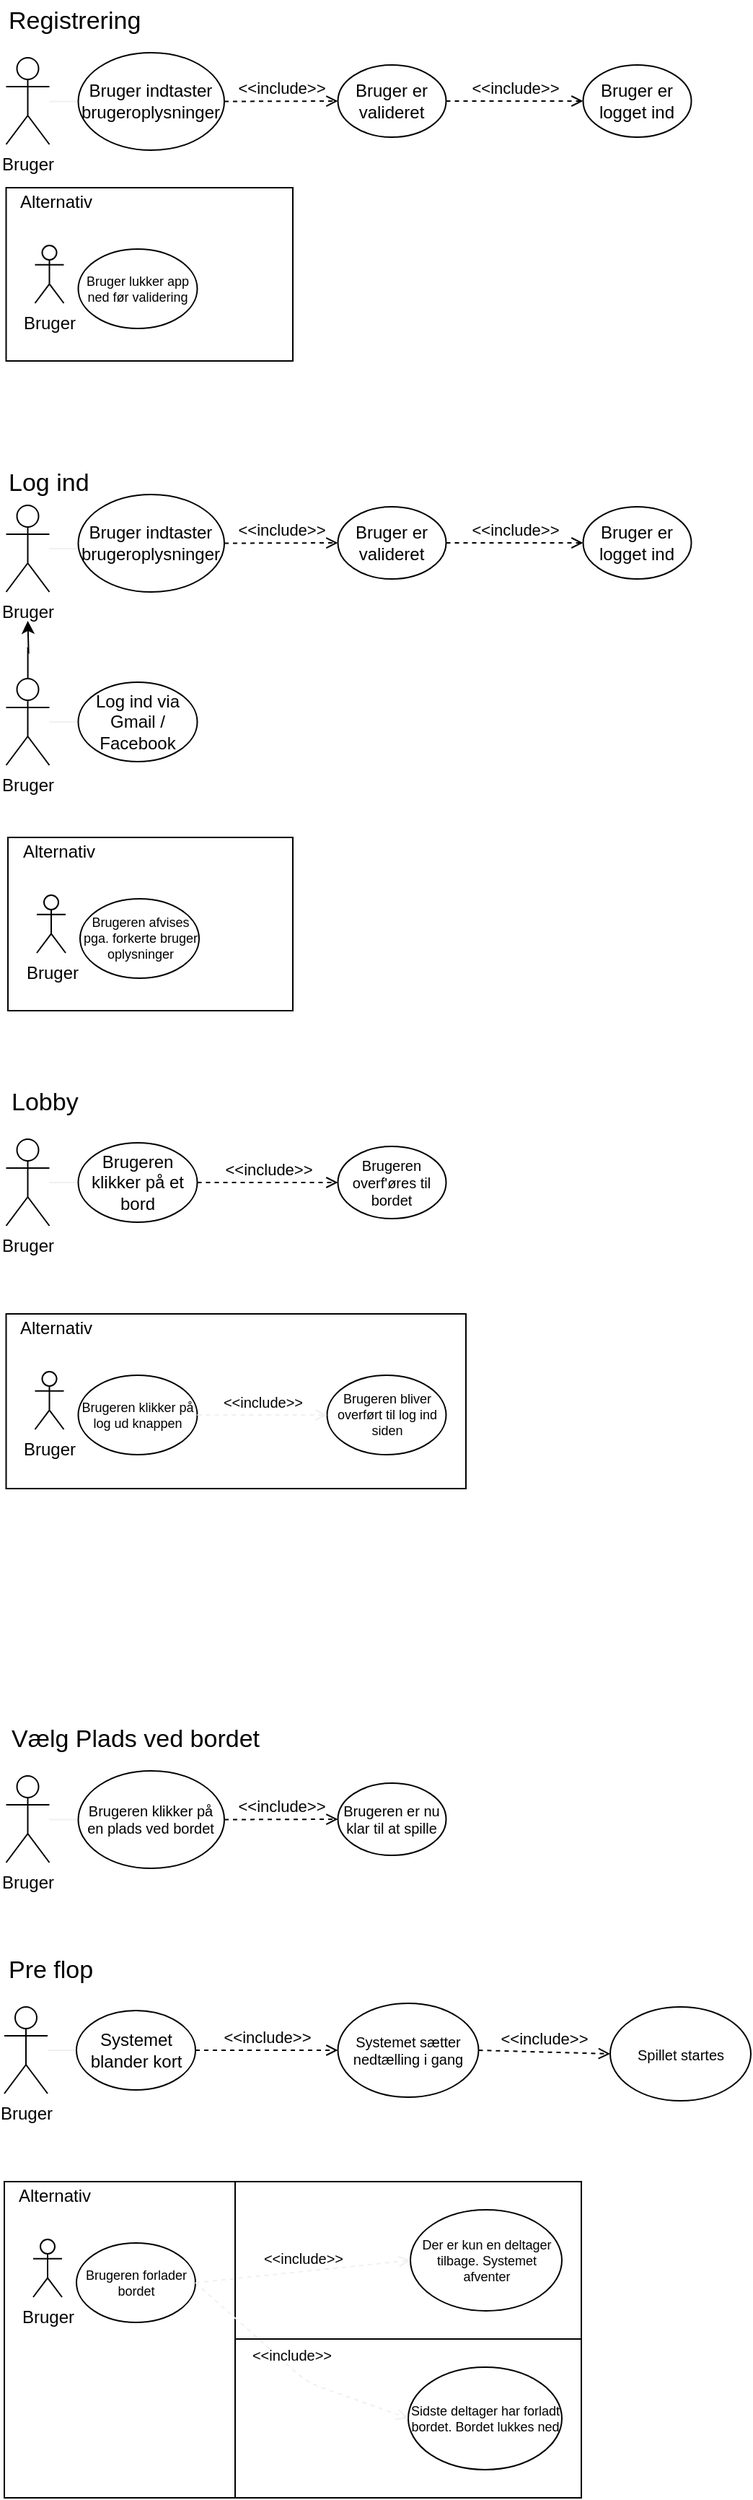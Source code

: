 <mxfile version="13.9.9" type="device"><diagram id="nXhcNZrQq1M1uD5povXW" name="Page-1"><mxGraphModel dx="677" dy="391" grid="1" gridSize="10" guides="1" tooltips="1" connect="1" arrows="1" fold="1" page="1" pageScale="1" pageWidth="827" pageHeight="1169" math="0" shadow="0"><root><mxCell id="0"/><mxCell id="1" parent="0"/><mxCell id="LNvytNpk7kZyI1cy2T5B-94" value="" style="rounded=0;whiteSpace=wrap;html=1;align=center;arcSize=6;" vertex="1" parent="1"><mxGeometry x="240" y="1630" width="240" height="110" as="geometry"/></mxCell><mxCell id="LNvytNpk7kZyI1cy2T5B-92" value="" style="rounded=0;whiteSpace=wrap;html=1;align=center;arcSize=6;" vertex="1" parent="1"><mxGeometry x="240" y="1521" width="240" height="109" as="geometry"/></mxCell><mxCell id="LNvytNpk7kZyI1cy2T5B-1" value="Bruger" style="shape=umlActor;verticalLabelPosition=bottom;verticalAlign=top;html=1;outlineConnect=0;" vertex="1" parent="1"><mxGeometry x="81.25" y="50" width="30" height="60" as="geometry"/></mxCell><mxCell id="LNvytNpk7kZyI1cy2T5B-25" style="edgeStyle=orthogonalEdgeStyle;rounded=0;orthogonalLoop=1;jettySize=auto;html=1;endArrow=none;endFill=0;strokeColor=#f0f0f0;fontSize=9;" edge="1" parent="1" source="LNvytNpk7kZyI1cy2T5B-2" target="LNvytNpk7kZyI1cy2T5B-1"><mxGeometry relative="1" as="geometry"/></mxCell><mxCell id="LNvytNpk7kZyI1cy2T5B-2" value="Bruger indtaster brugeroplysninger" style="ellipse;whiteSpace=wrap;html=1;" vertex="1" parent="1"><mxGeometry x="131.25" y="46.5" width="101.25" height="67.5" as="geometry"/></mxCell><mxCell id="LNvytNpk7kZyI1cy2T5B-3" value="Bruger er valideret" style="ellipse;whiteSpace=wrap;html=1;" vertex="1" parent="1"><mxGeometry x="311.25" y="55" width="75" height="50" as="geometry"/></mxCell><mxCell id="LNvytNpk7kZyI1cy2T5B-4" value="&amp;lt;&amp;lt;include&amp;gt;&amp;gt;" style="edgeStyle=none;html=1;endArrow=open;verticalAlign=bottom;dashed=1;labelBackgroundColor=none;exitX=1;exitY=0.5;exitDx=0;exitDy=0;entryX=0;entryY=0.5;entryDx=0;entryDy=0;" edge="1" parent="1" source="LNvytNpk7kZyI1cy2T5B-2" target="LNvytNpk7kZyI1cy2T5B-3"><mxGeometry width="160" relative="1" as="geometry"><mxPoint x="241.25" y="90" as="sourcePoint"/><mxPoint x="401.25" y="90" as="targetPoint"/></mxGeometry></mxCell><mxCell id="LNvytNpk7kZyI1cy2T5B-5" value="&amp;lt;&amp;lt;include&amp;gt;&amp;gt;" style="edgeStyle=none;html=1;endArrow=open;verticalAlign=bottom;dashed=1;labelBackgroundColor=none;exitX=1;exitY=0.5;exitDx=0;exitDy=0;entryX=0;entryY=0.5;entryDx=0;entryDy=0;" edge="1" parent="1" source="LNvytNpk7kZyI1cy2T5B-3" target="LNvytNpk7kZyI1cy2T5B-6"><mxGeometry width="160" relative="1" as="geometry"><mxPoint x="471.25" y="90" as="sourcePoint"/><mxPoint x="571.25" y="90" as="targetPoint"/></mxGeometry></mxCell><mxCell id="LNvytNpk7kZyI1cy2T5B-6" value="Bruger er logget ind" style="ellipse;whiteSpace=wrap;html=1;" vertex="1" parent="1"><mxGeometry x="481.25" y="55" width="75" height="50" as="geometry"/></mxCell><mxCell id="LNvytNpk7kZyI1cy2T5B-7" value="" style="rounded=0;whiteSpace=wrap;html=1;align=center;arcSize=6;" vertex="1" parent="1"><mxGeometry x="81.25" y="140" width="198.75" height="120" as="geometry"/></mxCell><mxCell id="LNvytNpk7kZyI1cy2T5B-8" value="Alternativ" style="text;html=1;strokeColor=none;fillColor=none;align=center;verticalAlign=middle;whiteSpace=wrap;rounded=0;" vertex="1" parent="1"><mxGeometry x="81.25" y="140" width="70" height="20" as="geometry"/></mxCell><mxCell id="LNvytNpk7kZyI1cy2T5B-9" value="Bruger" style="shape=umlActor;verticalLabelPosition=bottom;verticalAlign=top;html=1;outlineConnect=0;" vertex="1" parent="1"><mxGeometry x="101.25" y="180" width="20" height="40" as="geometry"/></mxCell><mxCell id="LNvytNpk7kZyI1cy2T5B-10" value="Bruger lukker app ned før validering" style="ellipse;whiteSpace=wrap;html=1;fontSize=9;" vertex="1" parent="1"><mxGeometry x="131.25" y="182.5" width="82.5" height="55" as="geometry"/></mxCell><mxCell id="LNvytNpk7kZyI1cy2T5B-11" value="Bruger" style="shape=umlActor;verticalLabelPosition=bottom;verticalAlign=top;html=1;outlineConnect=0;" vertex="1" parent="1"><mxGeometry x="81.25" y="360" width="30" height="60" as="geometry"/></mxCell><mxCell id="LNvytNpk7kZyI1cy2T5B-24" style="edgeStyle=orthogonalEdgeStyle;rounded=0;orthogonalLoop=1;jettySize=auto;html=1;endArrow=none;endFill=0;strokeColor=#f0f0f0;fontSize=9;exitX=0;exitY=0.5;exitDx=0;exitDy=0;" edge="1" parent="1" source="LNvytNpk7kZyI1cy2T5B-68"><mxGeometry relative="1" as="geometry"><mxPoint x="131.25" y="389.966" as="sourcePoint"/><mxPoint x="111" y="390" as="targetPoint"/><Array as="points"><mxPoint x="131" y="390"/></Array></mxGeometry></mxCell><mxCell id="LNvytNpk7kZyI1cy2T5B-19" style="edgeStyle=orthogonalEdgeStyle;rounded=0;orthogonalLoop=1;jettySize=auto;html=1;fontSize=9;" edge="1" parent="1" source="LNvytNpk7kZyI1cy2T5B-17"><mxGeometry relative="1" as="geometry"><mxPoint x="96.25" y="440" as="targetPoint"/></mxGeometry></mxCell><mxCell id="LNvytNpk7kZyI1cy2T5B-17" value="Bruger" style="shape=umlActor;verticalLabelPosition=bottom;verticalAlign=top;html=1;outlineConnect=0;" vertex="1" parent="1"><mxGeometry x="81.25" y="480" width="30" height="60" as="geometry"/></mxCell><mxCell id="LNvytNpk7kZyI1cy2T5B-23" style="edgeStyle=orthogonalEdgeStyle;rounded=0;orthogonalLoop=1;jettySize=auto;html=1;endArrow=none;endFill=0;strokeColor=#f0f0f0;fontSize=9;" edge="1" parent="1" source="LNvytNpk7kZyI1cy2T5B-18" target="LNvytNpk7kZyI1cy2T5B-17"><mxGeometry relative="1" as="geometry"/></mxCell><mxCell id="LNvytNpk7kZyI1cy2T5B-18" value="Log ind via Gmail / Facebook" style="ellipse;whiteSpace=wrap;html=1;" vertex="1" parent="1"><mxGeometry x="131.25" y="482.5" width="82.5" height="55" as="geometry"/></mxCell><mxCell id="LNvytNpk7kZyI1cy2T5B-26" value="Registrering" style="text;html=1;strokeColor=none;fillColor=none;align=left;verticalAlign=middle;whiteSpace=wrap;rounded=0;fontSize=17;" vertex="1" parent="1"><mxGeometry x="81.25" y="10" width="110" height="30" as="geometry"/></mxCell><mxCell id="LNvytNpk7kZyI1cy2T5B-27" value="Log ind" style="text;html=1;strokeColor=none;fillColor=none;align=left;verticalAlign=middle;whiteSpace=wrap;rounded=0;fontSize=17;" vertex="1" parent="1"><mxGeometry x="81.25" y="330" width="110" height="30" as="geometry"/></mxCell><mxCell id="LNvytNpk7kZyI1cy2T5B-28" value="" style="rounded=0;whiteSpace=wrap;html=1;align=center;arcSize=6;" vertex="1" parent="1"><mxGeometry x="82.5" y="590" width="197.5" height="120" as="geometry"/></mxCell><mxCell id="LNvytNpk7kZyI1cy2T5B-29" value="Alternativ" style="text;html=1;strokeColor=none;fillColor=none;align=center;verticalAlign=middle;whiteSpace=wrap;rounded=0;" vertex="1" parent="1"><mxGeometry x="82.5" y="590" width="70" height="20" as="geometry"/></mxCell><mxCell id="LNvytNpk7kZyI1cy2T5B-30" value="Bruger" style="shape=umlActor;verticalLabelPosition=bottom;verticalAlign=top;html=1;outlineConnect=0;" vertex="1" parent="1"><mxGeometry x="102.5" y="630" width="20" height="40" as="geometry"/></mxCell><mxCell id="LNvytNpk7kZyI1cy2T5B-31" value="Brugeren afvises pga. forkerte bruger oplysninger" style="ellipse;whiteSpace=wrap;html=1;fontSize=9;" vertex="1" parent="1"><mxGeometry x="132.5" y="632.5" width="82.5" height="55" as="geometry"/></mxCell><mxCell id="LNvytNpk7kZyI1cy2T5B-32" value="Bruger" style="shape=umlActor;verticalLabelPosition=bottom;verticalAlign=top;html=1;outlineConnect=0;" vertex="1" parent="1"><mxGeometry x="81.25" y="799" width="30" height="60" as="geometry"/></mxCell><mxCell id="LNvytNpk7kZyI1cy2T5B-33" style="edgeStyle=orthogonalEdgeStyle;rounded=0;orthogonalLoop=1;jettySize=auto;html=1;endArrow=none;endFill=0;strokeColor=#f0f0f0;fontSize=9;" edge="1" source="LNvytNpk7kZyI1cy2T5B-34" target="LNvytNpk7kZyI1cy2T5B-32" parent="1"><mxGeometry relative="1" as="geometry"/></mxCell><mxCell id="LNvytNpk7kZyI1cy2T5B-34" value="Brugeren klikker på et bord" style="ellipse;whiteSpace=wrap;html=1;" vertex="1" parent="1"><mxGeometry x="131.25" y="801.5" width="82.5" height="55" as="geometry"/></mxCell><mxCell id="LNvytNpk7kZyI1cy2T5B-35" value="Brugeren overf'øres til bordet" style="ellipse;whiteSpace=wrap;html=1;fontSize=10;" vertex="1" parent="1"><mxGeometry x="311.25" y="804" width="75" height="50" as="geometry"/></mxCell><mxCell id="LNvytNpk7kZyI1cy2T5B-36" value="&amp;lt;&amp;lt;include&amp;gt;&amp;gt;" style="edgeStyle=none;html=1;endArrow=open;verticalAlign=bottom;dashed=1;labelBackgroundColor=none;exitX=1;exitY=0.5;exitDx=0;exitDy=0;entryX=0;entryY=0.5;entryDx=0;entryDy=0;" edge="1" source="LNvytNpk7kZyI1cy2T5B-34" target="LNvytNpk7kZyI1cy2T5B-35" parent="1"><mxGeometry width="160" relative="1" as="geometry"><mxPoint x="241.25" y="839" as="sourcePoint"/><mxPoint x="401.25" y="839" as="targetPoint"/></mxGeometry></mxCell><mxCell id="LNvytNpk7kZyI1cy2T5B-43" value="" style="rounded=0;whiteSpace=wrap;html=1;align=center;arcSize=6;" vertex="1" parent="1"><mxGeometry x="81.25" y="920" width="318.75" height="121" as="geometry"/></mxCell><mxCell id="LNvytNpk7kZyI1cy2T5B-44" value="Alternativ" style="text;html=1;strokeColor=none;fillColor=none;align=center;verticalAlign=middle;whiteSpace=wrap;rounded=0;" vertex="1" parent="1"><mxGeometry x="81.25" y="920" width="70" height="20" as="geometry"/></mxCell><mxCell id="LNvytNpk7kZyI1cy2T5B-45" value="Bruger" style="shape=umlActor;verticalLabelPosition=bottom;verticalAlign=top;html=1;outlineConnect=0;" vertex="1" parent="1"><mxGeometry x="101.25" y="960" width="20" height="40" as="geometry"/></mxCell><mxCell id="LNvytNpk7kZyI1cy2T5B-46" value="Brugeren klikker på log ud knappen" style="ellipse;whiteSpace=wrap;html=1;fontSize=9;" vertex="1" parent="1"><mxGeometry x="131.25" y="962.5" width="82.5" height="55" as="geometry"/></mxCell><mxCell id="LNvytNpk7kZyI1cy2T5B-47" value="Lobby" style="text;html=1;strokeColor=none;fillColor=none;align=left;verticalAlign=middle;whiteSpace=wrap;rounded=0;fontSize=17;" vertex="1" parent="1"><mxGeometry x="82.5" y="759" width="110" height="30" as="geometry"/></mxCell><mxCell id="LNvytNpk7kZyI1cy2T5B-49" value="Brugeren bliver overført til log ind siden" style="ellipse;whiteSpace=wrap;html=1;fontSize=9;" vertex="1" parent="1"><mxGeometry x="303.75" y="962.5" width="82.5" height="55" as="geometry"/></mxCell><mxCell id="LNvytNpk7kZyI1cy2T5B-50" value="&amp;lt;&amp;lt;include&amp;gt;&amp;gt;" style="edgeStyle=none;html=1;endArrow=open;verticalAlign=bottom;dashed=1;labelBackgroundColor=none;strokeColor=#f0f0f0;fontSize=10;exitX=1;exitY=0.5;exitDx=0;exitDy=0;entryX=0;entryY=0.5;entryDx=0;entryDy=0;" edge="1" parent="1" source="LNvytNpk7kZyI1cy2T5B-46" target="LNvytNpk7kZyI1cy2T5B-49"><mxGeometry width="160" relative="1" as="geometry"><mxPoint x="230" y="940" as="sourcePoint"/><mxPoint x="390" y="940" as="targetPoint"/></mxGeometry></mxCell><mxCell id="LNvytNpk7kZyI1cy2T5B-51" value="Bruger" style="shape=umlActor;verticalLabelPosition=bottom;verticalAlign=top;html=1;outlineConnect=0;" vertex="1" parent="1"><mxGeometry x="81.25" y="1240" width="30" height="60" as="geometry"/></mxCell><mxCell id="LNvytNpk7kZyI1cy2T5B-52" style="edgeStyle=orthogonalEdgeStyle;rounded=0;orthogonalLoop=1;jettySize=auto;html=1;endArrow=none;endFill=0;strokeColor=#f0f0f0;fontSize=9;" edge="1" source="LNvytNpk7kZyI1cy2T5B-53" target="LNvytNpk7kZyI1cy2T5B-51" parent="1"><mxGeometry relative="1" as="geometry"/></mxCell><mxCell id="LNvytNpk7kZyI1cy2T5B-53" value="Brugeren klikker på en plads ved bordet" style="ellipse;whiteSpace=wrap;html=1;fontSize=10;" vertex="1" parent="1"><mxGeometry x="131.25" y="1236.5" width="101.25" height="67.5" as="geometry"/></mxCell><mxCell id="LNvytNpk7kZyI1cy2T5B-54" value="Brugeren er nu klar til at spille" style="ellipse;whiteSpace=wrap;html=1;fontSize=10;" vertex="1" parent="1"><mxGeometry x="311.25" y="1245" width="75" height="50" as="geometry"/></mxCell><mxCell id="LNvytNpk7kZyI1cy2T5B-55" value="&amp;lt;&amp;lt;include&amp;gt;&amp;gt;" style="edgeStyle=none;html=1;endArrow=open;verticalAlign=bottom;dashed=1;labelBackgroundColor=none;exitX=1;exitY=0.5;exitDx=0;exitDy=0;entryX=0;entryY=0.5;entryDx=0;entryDy=0;" edge="1" source="LNvytNpk7kZyI1cy2T5B-53" target="LNvytNpk7kZyI1cy2T5B-54" parent="1"><mxGeometry width="160" relative="1" as="geometry"><mxPoint x="241.25" y="1280" as="sourcePoint"/><mxPoint x="401.25" y="1280" as="targetPoint"/></mxGeometry></mxCell><mxCell id="LNvytNpk7kZyI1cy2T5B-60" value="Vælg Plads ved bordet" style="text;html=1;strokeColor=none;fillColor=none;align=left;verticalAlign=middle;whiteSpace=wrap;rounded=0;fontSize=17;" vertex="1" parent="1"><mxGeometry x="82.5" y="1200" width="197.5" height="30" as="geometry"/></mxCell><mxCell id="LNvytNpk7kZyI1cy2T5B-64" value="Bruger er valideret" style="ellipse;whiteSpace=wrap;html=1;" vertex="1" parent="1"><mxGeometry x="311.25" y="361" width="75" height="50" as="geometry"/></mxCell><mxCell id="LNvytNpk7kZyI1cy2T5B-65" value="&amp;lt;&amp;lt;include&amp;gt;&amp;gt;" style="edgeStyle=none;html=1;endArrow=open;verticalAlign=bottom;dashed=1;labelBackgroundColor=none;exitX=1;exitY=0.5;exitDx=0;exitDy=0;entryX=0;entryY=0.5;entryDx=0;entryDy=0;" edge="1" source="LNvytNpk7kZyI1cy2T5B-68" target="LNvytNpk7kZyI1cy2T5B-64" parent="1"><mxGeometry width="160" relative="1" as="geometry"><mxPoint x="241.25" y="396" as="sourcePoint"/><mxPoint x="401.25" y="396" as="targetPoint"/></mxGeometry></mxCell><mxCell id="LNvytNpk7kZyI1cy2T5B-66" value="&amp;lt;&amp;lt;include&amp;gt;&amp;gt;" style="edgeStyle=none;html=1;endArrow=open;verticalAlign=bottom;dashed=1;labelBackgroundColor=none;exitX=1;exitY=0.5;exitDx=0;exitDy=0;entryX=0;entryY=0.5;entryDx=0;entryDy=0;" edge="1" source="LNvytNpk7kZyI1cy2T5B-64" target="LNvytNpk7kZyI1cy2T5B-67" parent="1"><mxGeometry width="160" relative="1" as="geometry"><mxPoint x="471.25" y="396" as="sourcePoint"/><mxPoint x="571.25" y="396" as="targetPoint"/></mxGeometry></mxCell><mxCell id="LNvytNpk7kZyI1cy2T5B-67" value="Bruger er logget ind" style="ellipse;whiteSpace=wrap;html=1;" vertex="1" parent="1"><mxGeometry x="481.25" y="361" width="75" height="50" as="geometry"/></mxCell><mxCell id="LNvytNpk7kZyI1cy2T5B-68" value="Bruger indtaster brugeroplysninger" style="ellipse;whiteSpace=wrap;html=1;" vertex="1" parent="1"><mxGeometry x="131.25" y="352.5" width="101.25" height="67.5" as="geometry"/></mxCell><mxCell id="LNvytNpk7kZyI1cy2T5B-69" value="Bruger" style="shape=umlActor;verticalLabelPosition=bottom;verticalAlign=top;html=1;outlineConnect=0;" vertex="1" parent="1"><mxGeometry x="80" y="1400" width="30" height="60" as="geometry"/></mxCell><mxCell id="LNvytNpk7kZyI1cy2T5B-70" style="edgeStyle=orthogonalEdgeStyle;rounded=0;orthogonalLoop=1;jettySize=auto;html=1;endArrow=none;endFill=0;strokeColor=#f0f0f0;fontSize=9;" edge="1" source="LNvytNpk7kZyI1cy2T5B-71" target="LNvytNpk7kZyI1cy2T5B-69" parent="1"><mxGeometry relative="1" as="geometry"/></mxCell><mxCell id="LNvytNpk7kZyI1cy2T5B-71" value="Systemet blander kort" style="ellipse;whiteSpace=wrap;html=1;" vertex="1" parent="1"><mxGeometry x="130" y="1402.5" width="82.5" height="55" as="geometry"/></mxCell><mxCell id="LNvytNpk7kZyI1cy2T5B-72" value="Systemet sætter nedtælling i gang" style="ellipse;whiteSpace=wrap;html=1;fontSize=10;" vertex="1" parent="1"><mxGeometry x="311.25" y="1397.5" width="97.5" height="65" as="geometry"/></mxCell><mxCell id="LNvytNpk7kZyI1cy2T5B-73" value="&amp;lt;&amp;lt;include&amp;gt;&amp;gt;" style="edgeStyle=none;html=1;endArrow=open;verticalAlign=bottom;dashed=1;labelBackgroundColor=none;exitX=1;exitY=0.5;exitDx=0;exitDy=0;entryX=0;entryY=0.5;entryDx=0;entryDy=0;" edge="1" source="LNvytNpk7kZyI1cy2T5B-71" target="LNvytNpk7kZyI1cy2T5B-72" parent="1"><mxGeometry width="160" relative="1" as="geometry"><mxPoint x="240" y="1440" as="sourcePoint"/><mxPoint x="400" y="1440" as="targetPoint"/></mxGeometry></mxCell><mxCell id="LNvytNpk7kZyI1cy2T5B-74" value="" style="rounded=0;whiteSpace=wrap;html=1;align=center;arcSize=6;" vertex="1" parent="1"><mxGeometry x="80" y="1521" width="160" height="219" as="geometry"/></mxCell><mxCell id="LNvytNpk7kZyI1cy2T5B-75" value="Alternativ" style="text;html=1;strokeColor=none;fillColor=none;align=center;verticalAlign=middle;whiteSpace=wrap;rounded=0;" vertex="1" parent="1"><mxGeometry x="80" y="1521" width="70" height="20" as="geometry"/></mxCell><mxCell id="LNvytNpk7kZyI1cy2T5B-76" value="Bruger" style="shape=umlActor;verticalLabelPosition=bottom;verticalAlign=top;html=1;outlineConnect=0;" vertex="1" parent="1"><mxGeometry x="100" y="1561" width="20" height="40" as="geometry"/></mxCell><mxCell id="LNvytNpk7kZyI1cy2T5B-77" value="Brugeren forlader bordet" style="ellipse;whiteSpace=wrap;html=1;fontSize=9;" vertex="1" parent="1"><mxGeometry x="130" y="1563.5" width="82.5" height="55" as="geometry"/></mxCell><mxCell id="LNvytNpk7kZyI1cy2T5B-78" value="Pre flop" style="text;html=1;strokeColor=none;fillColor=none;align=left;verticalAlign=middle;whiteSpace=wrap;rounded=0;fontSize=17;" vertex="1" parent="1"><mxGeometry x="81.25" y="1360" width="110" height="30" as="geometry"/></mxCell><mxCell id="LNvytNpk7kZyI1cy2T5B-79" value="Der er kun en deltager tilbage. Systemet afventer" style="ellipse;whiteSpace=wrap;html=1;fontSize=9;" vertex="1" parent="1"><mxGeometry x="361.5" y="1540.5" width="105" height="70" as="geometry"/></mxCell><mxCell id="LNvytNpk7kZyI1cy2T5B-80" value="&amp;lt;&amp;lt;include&amp;gt;&amp;gt;" style="edgeStyle=none;html=1;endArrow=open;verticalAlign=bottom;dashed=1;labelBackgroundColor=none;strokeColor=#f0f0f0;fontSize=10;exitX=1;exitY=0.5;exitDx=0;exitDy=0;entryX=0;entryY=0.5;entryDx=0;entryDy=0;" edge="1" source="LNvytNpk7kZyI1cy2T5B-77" target="LNvytNpk7kZyI1cy2T5B-79" parent="1"><mxGeometry width="160" relative="1" as="geometry"><mxPoint x="228.75" y="1541" as="sourcePoint"/><mxPoint x="388.75" y="1541" as="targetPoint"/></mxGeometry></mxCell><mxCell id="LNvytNpk7kZyI1cy2T5B-81" value="Spillet startes" style="ellipse;whiteSpace=wrap;html=1;fontSize=10;" vertex="1" parent="1"><mxGeometry x="500" y="1400" width="97.5" height="65" as="geometry"/></mxCell><mxCell id="LNvytNpk7kZyI1cy2T5B-82" value="&amp;lt;&amp;lt;include&amp;gt;&amp;gt;" style="edgeStyle=none;html=1;endArrow=open;verticalAlign=bottom;dashed=1;labelBackgroundColor=none;exitX=1;exitY=0.5;exitDx=0;exitDy=0;entryX=0;entryY=0.5;entryDx=0;entryDy=0;" edge="1" parent="1" source="LNvytNpk7kZyI1cy2T5B-72" target="LNvytNpk7kZyI1cy2T5B-81"><mxGeometry width="160" relative="1" as="geometry"><mxPoint x="414.0" y="1470" as="sourcePoint"/><mxPoint x="512.75" y="1470" as="targetPoint"/></mxGeometry></mxCell><mxCell id="LNvytNpk7kZyI1cy2T5B-93" value="Sidste deltager har forladt bordet. Bordet lukkes ned" style="ellipse;whiteSpace=wrap;html=1;fontSize=9;" vertex="1" parent="1"><mxGeometry x="360" y="1649.5" width="106.5" height="71" as="geometry"/></mxCell><mxCell id="LNvytNpk7kZyI1cy2T5B-95" value="&amp;lt;&amp;lt;include&amp;gt;&amp;gt;" style="edgeStyle=none;html=1;endArrow=open;verticalAlign=bottom;dashed=1;labelBackgroundColor=none;strokeColor=#f0f0f0;fontSize=10;exitX=1;exitY=0.5;exitDx=0;exitDy=0;entryX=0;entryY=0.5;entryDx=0;entryDy=0;" edge="1" parent="1" source="LNvytNpk7kZyI1cy2T5B-77" target="LNvytNpk7kZyI1cy2T5B-93"><mxGeometry width="160" relative="1" as="geometry"><mxPoint x="222.5" y="1601.0" as="sourcePoint"/><mxPoint x="371.5" y="1590.5" as="targetPoint"/><Array as="points"><mxPoint x="290" y="1660"/></Array></mxGeometry></mxCell></root></mxGraphModel></diagram></mxfile>